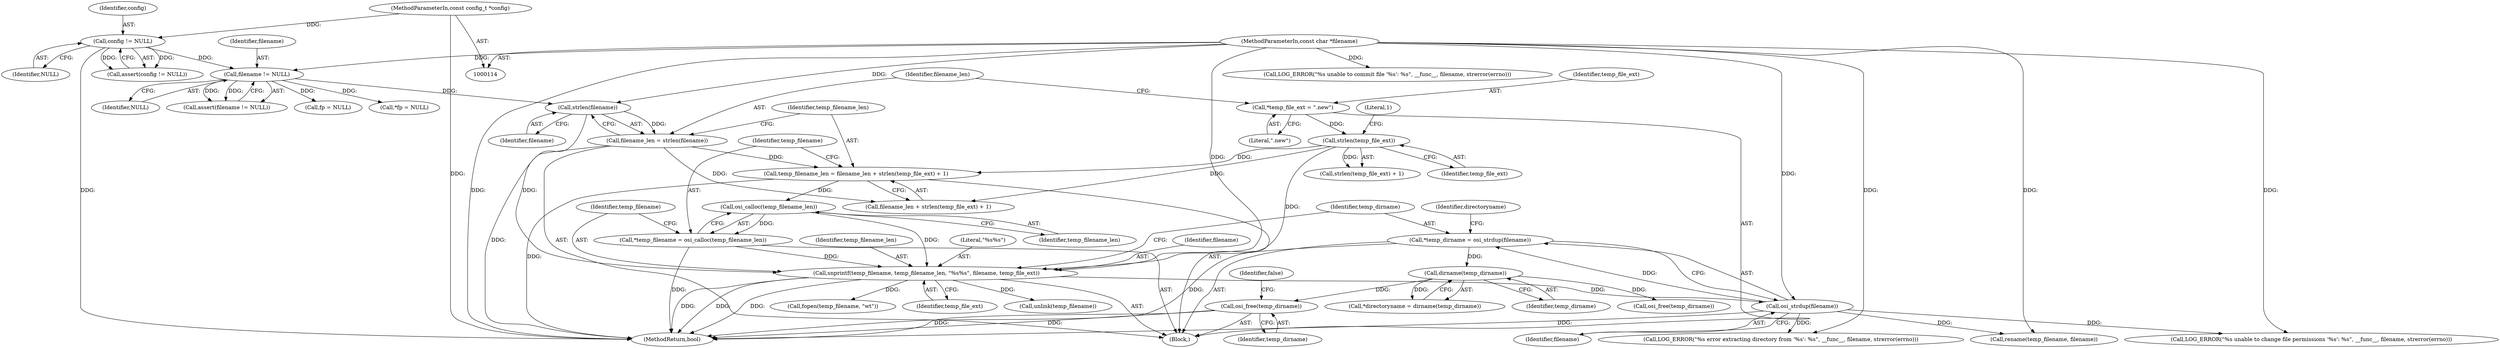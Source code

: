 digraph "0_Android_472271b153c5dc53c28beac55480a8d8434b2d5c_56@API" {
"1000448" [label="(Call,osi_free(temp_dirname))"];
"1000177" [label="(Call,dirname(temp_dirname))"];
"1000170" [label="(Call,*temp_dirname = osi_strdup(filename))"];
"1000172" [label="(Call,osi_strdup(filename))"];
"1000163" [label="(Call,snprintf(temp_filename, temp_filename_len, \"%s%s\", filename, temp_file_ext))"];
"1000159" [label="(Call,*temp_filename = osi_calloc(temp_filename_len))"];
"1000161" [label="(Call,osi_calloc(temp_filename_len))"];
"1000150" [label="(Call,temp_filename_len = filename_len + strlen(temp_file_ext) + 1)"];
"1000145" [label="(Call,filename_len = strlen(filename))"];
"1000147" [label="(Call,strlen(filename))"];
"1000123" [label="(Call,filename != NULL)"];
"1000116" [label="(MethodParameterIn,const char *filename)"];
"1000119" [label="(Call,config != NULL)"];
"1000115" [label="(MethodParameterIn,const config_t *config)"];
"1000155" [label="(Call,strlen(temp_file_ext))"];
"1000141" [label="(Call,*temp_file_ext = \".new\")"];
"1000433" [label="(Call,unlink(temp_filename))"];
"1000116" [label="(MethodParameterIn,const char *filename)"];
"1000142" [label="(Identifier,temp_file_ext)"];
"1000117" [label="(Block,)"];
"1000125" [label="(Identifier,NULL)"];
"1000394" [label="(Call,LOG_ERROR(\"%s unable to commit file '%s': %s\", __func__, filename, strerror(errno)))"];
"1000170" [label="(Call,*temp_dirname = osi_strdup(filename))"];
"1000145" [label="(Call,filename_len = strlen(filename))"];
"1000163" [label="(Call,snprintf(temp_filename, temp_filename_len, \"%s%s\", filename, temp_file_ext))"];
"1000151" [label="(Identifier,temp_filename_len)"];
"1000157" [label="(Literal,1)"];
"1000167" [label="(Identifier,filename)"];
"1000120" [label="(Identifier,config)"];
"1000115" [label="(MethodParameterIn,const config_t *config)"];
"1000449" [label="(Identifier,temp_dirname)"];
"1000166" [label="(Literal,\"%s%s\")"];
"1000451" [label="(Identifier,false)"];
"1000119" [label="(Call,config != NULL)"];
"1000124" [label="(Identifier,filename)"];
"1000178" [label="(Identifier,temp_dirname)"];
"1000362" [label="(Call,fp = NULL)"];
"1000118" [label="(Call,assert(config != NULL))"];
"1000141" [label="(Call,*temp_file_ext = \".new\")"];
"1000379" [label="(Call,LOG_ERROR(\"%s unable to change file permissions '%s': %s\", __func__, filename, strerror(errno)))"];
"1000173" [label="(Identifier,filename)"];
"1000123" [label="(Call,filename != NULL)"];
"1000428" [label="(Call,osi_free(temp_dirname))"];
"1000147" [label="(Call,strlen(filename))"];
"1000137" [label="(Call,*fp = NULL)"];
"1000176" [label="(Identifier,directoryname)"];
"1000388" [label="(Call,rename(temp_filename, filename))"];
"1000168" [label="(Identifier,temp_file_ext)"];
"1000150" [label="(Call,temp_filename_len = filename_len + strlen(temp_file_ext) + 1)"];
"1000152" [label="(Call,filename_len + strlen(temp_file_ext) + 1)"];
"1000156" [label="(Identifier,temp_file_ext)"];
"1000159" [label="(Call,*temp_filename = osi_calloc(temp_filename_len))"];
"1000165" [label="(Identifier,temp_filename_len)"];
"1000175" [label="(Call,*directoryname = dirname(temp_dirname))"];
"1000172" [label="(Call,osi_strdup(filename))"];
"1000161" [label="(Call,osi_calloc(temp_filename_len))"];
"1000183" [label="(Call,LOG_ERROR(\"%s error extracting directory from '%s': %s\", __func__, filename, strerror(errno)))"];
"1000210" [label="(Call,fopen(temp_filename, \"wt\"))"];
"1000177" [label="(Call,dirname(temp_dirname))"];
"1000155" [label="(Call,strlen(temp_file_ext))"];
"1000171" [label="(Identifier,temp_dirname)"];
"1000148" [label="(Identifier,filename)"];
"1000164" [label="(Identifier,temp_filename)"];
"1000160" [label="(Identifier,temp_filename)"];
"1000162" [label="(Identifier,temp_filename_len)"];
"1000122" [label="(Call,assert(filename != NULL))"];
"1000154" [label="(Call,strlen(temp_file_ext) + 1)"];
"1000143" [label="(Literal,\".new\")"];
"1000146" [label="(Identifier,filename_len)"];
"1000448" [label="(Call,osi_free(temp_dirname))"];
"1000121" [label="(Identifier,NULL)"];
"1000452" [label="(MethodReturn,bool)"];
"1000448" -> "1000117"  [label="AST: "];
"1000448" -> "1000449"  [label="CFG: "];
"1000449" -> "1000448"  [label="AST: "];
"1000451" -> "1000448"  [label="CFG: "];
"1000448" -> "1000452"  [label="DDG: "];
"1000448" -> "1000452"  [label="DDG: "];
"1000177" -> "1000448"  [label="DDG: "];
"1000177" -> "1000175"  [label="AST: "];
"1000177" -> "1000178"  [label="CFG: "];
"1000178" -> "1000177"  [label="AST: "];
"1000175" -> "1000177"  [label="CFG: "];
"1000177" -> "1000175"  [label="DDG: "];
"1000170" -> "1000177"  [label="DDG: "];
"1000177" -> "1000428"  [label="DDG: "];
"1000170" -> "1000117"  [label="AST: "];
"1000170" -> "1000172"  [label="CFG: "];
"1000171" -> "1000170"  [label="AST: "];
"1000172" -> "1000170"  [label="AST: "];
"1000176" -> "1000170"  [label="CFG: "];
"1000170" -> "1000452"  [label="DDG: "];
"1000172" -> "1000170"  [label="DDG: "];
"1000172" -> "1000173"  [label="CFG: "];
"1000173" -> "1000172"  [label="AST: "];
"1000172" -> "1000452"  [label="DDG: "];
"1000163" -> "1000172"  [label="DDG: "];
"1000116" -> "1000172"  [label="DDG: "];
"1000172" -> "1000183"  [label="DDG: "];
"1000172" -> "1000379"  [label="DDG: "];
"1000172" -> "1000388"  [label="DDG: "];
"1000163" -> "1000117"  [label="AST: "];
"1000163" -> "1000168"  [label="CFG: "];
"1000164" -> "1000163"  [label="AST: "];
"1000165" -> "1000163"  [label="AST: "];
"1000166" -> "1000163"  [label="AST: "];
"1000167" -> "1000163"  [label="AST: "];
"1000168" -> "1000163"  [label="AST: "];
"1000171" -> "1000163"  [label="CFG: "];
"1000163" -> "1000452"  [label="DDG: "];
"1000163" -> "1000452"  [label="DDG: "];
"1000163" -> "1000452"  [label="DDG: "];
"1000159" -> "1000163"  [label="DDG: "];
"1000161" -> "1000163"  [label="DDG: "];
"1000147" -> "1000163"  [label="DDG: "];
"1000116" -> "1000163"  [label="DDG: "];
"1000155" -> "1000163"  [label="DDG: "];
"1000163" -> "1000210"  [label="DDG: "];
"1000163" -> "1000433"  [label="DDG: "];
"1000159" -> "1000117"  [label="AST: "];
"1000159" -> "1000161"  [label="CFG: "];
"1000160" -> "1000159"  [label="AST: "];
"1000161" -> "1000159"  [label="AST: "];
"1000164" -> "1000159"  [label="CFG: "];
"1000159" -> "1000452"  [label="DDG: "];
"1000161" -> "1000159"  [label="DDG: "];
"1000161" -> "1000162"  [label="CFG: "];
"1000162" -> "1000161"  [label="AST: "];
"1000150" -> "1000161"  [label="DDG: "];
"1000150" -> "1000117"  [label="AST: "];
"1000150" -> "1000152"  [label="CFG: "];
"1000151" -> "1000150"  [label="AST: "];
"1000152" -> "1000150"  [label="AST: "];
"1000160" -> "1000150"  [label="CFG: "];
"1000150" -> "1000452"  [label="DDG: "];
"1000145" -> "1000150"  [label="DDG: "];
"1000155" -> "1000150"  [label="DDG: "];
"1000145" -> "1000117"  [label="AST: "];
"1000145" -> "1000147"  [label="CFG: "];
"1000146" -> "1000145"  [label="AST: "];
"1000147" -> "1000145"  [label="AST: "];
"1000151" -> "1000145"  [label="CFG: "];
"1000145" -> "1000452"  [label="DDG: "];
"1000147" -> "1000145"  [label="DDG: "];
"1000145" -> "1000152"  [label="DDG: "];
"1000147" -> "1000148"  [label="CFG: "];
"1000148" -> "1000147"  [label="AST: "];
"1000123" -> "1000147"  [label="DDG: "];
"1000116" -> "1000147"  [label="DDG: "];
"1000123" -> "1000122"  [label="AST: "];
"1000123" -> "1000125"  [label="CFG: "];
"1000124" -> "1000123"  [label="AST: "];
"1000125" -> "1000123"  [label="AST: "];
"1000122" -> "1000123"  [label="CFG: "];
"1000123" -> "1000122"  [label="DDG: "];
"1000123" -> "1000122"  [label="DDG: "];
"1000116" -> "1000123"  [label="DDG: "];
"1000119" -> "1000123"  [label="DDG: "];
"1000123" -> "1000137"  [label="DDG: "];
"1000123" -> "1000362"  [label="DDG: "];
"1000116" -> "1000114"  [label="AST: "];
"1000116" -> "1000452"  [label="DDG: "];
"1000116" -> "1000183"  [label="DDG: "];
"1000116" -> "1000379"  [label="DDG: "];
"1000116" -> "1000388"  [label="DDG: "];
"1000116" -> "1000394"  [label="DDG: "];
"1000119" -> "1000118"  [label="AST: "];
"1000119" -> "1000121"  [label="CFG: "];
"1000120" -> "1000119"  [label="AST: "];
"1000121" -> "1000119"  [label="AST: "];
"1000118" -> "1000119"  [label="CFG: "];
"1000119" -> "1000452"  [label="DDG: "];
"1000119" -> "1000118"  [label="DDG: "];
"1000119" -> "1000118"  [label="DDG: "];
"1000115" -> "1000119"  [label="DDG: "];
"1000115" -> "1000114"  [label="AST: "];
"1000115" -> "1000452"  [label="DDG: "];
"1000155" -> "1000154"  [label="AST: "];
"1000155" -> "1000156"  [label="CFG: "];
"1000156" -> "1000155"  [label="AST: "];
"1000157" -> "1000155"  [label="CFG: "];
"1000155" -> "1000152"  [label="DDG: "];
"1000155" -> "1000154"  [label="DDG: "];
"1000141" -> "1000155"  [label="DDG: "];
"1000141" -> "1000117"  [label="AST: "];
"1000141" -> "1000143"  [label="CFG: "];
"1000142" -> "1000141"  [label="AST: "];
"1000143" -> "1000141"  [label="AST: "];
"1000146" -> "1000141"  [label="CFG: "];
}
